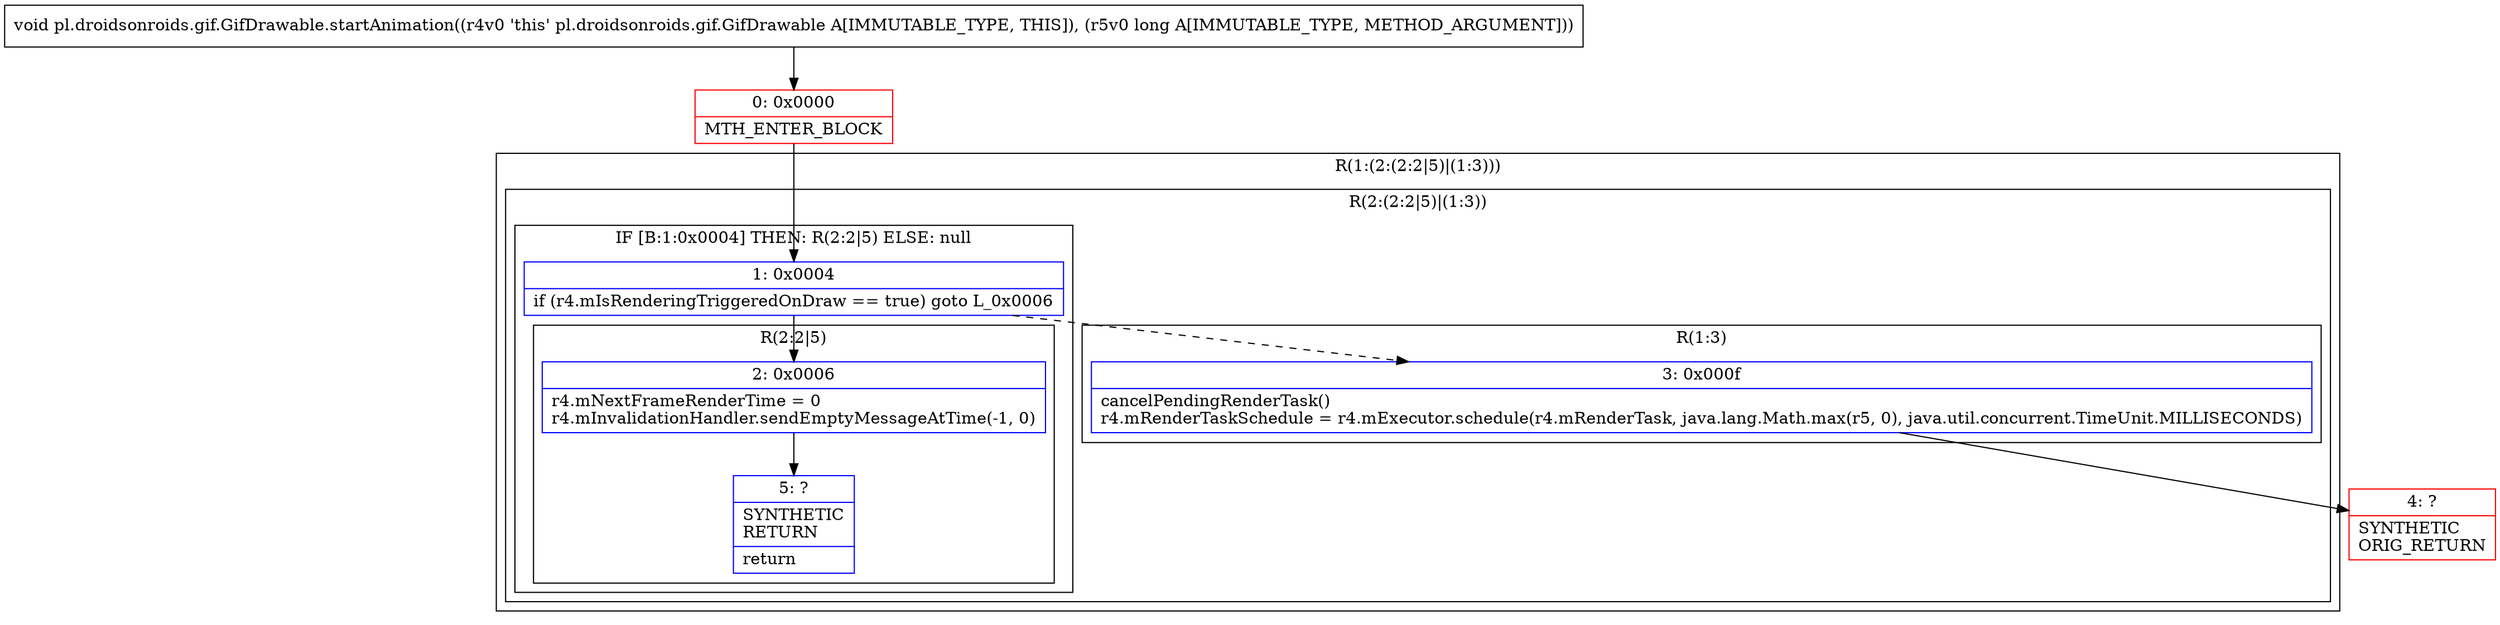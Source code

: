 digraph "CFG forpl.droidsonroids.gif.GifDrawable.startAnimation(J)V" {
subgraph cluster_Region_935308170 {
label = "R(1:(2:(2:2|5)|(1:3)))";
node [shape=record,color=blue];
subgraph cluster_Region_1952123585 {
label = "R(2:(2:2|5)|(1:3))";
node [shape=record,color=blue];
subgraph cluster_IfRegion_1960973780 {
label = "IF [B:1:0x0004] THEN: R(2:2|5) ELSE: null";
node [shape=record,color=blue];
Node_1 [shape=record,label="{1\:\ 0x0004|if (r4.mIsRenderingTriggeredOnDraw == true) goto L_0x0006\l}"];
subgraph cluster_Region_700821598 {
label = "R(2:2|5)";
node [shape=record,color=blue];
Node_2 [shape=record,label="{2\:\ 0x0006|r4.mNextFrameRenderTime = 0\lr4.mInvalidationHandler.sendEmptyMessageAtTime(\-1, 0)\l}"];
Node_5 [shape=record,label="{5\:\ ?|SYNTHETIC\lRETURN\l|return\l}"];
}
}
subgraph cluster_Region_1668066583 {
label = "R(1:3)";
node [shape=record,color=blue];
Node_3 [shape=record,label="{3\:\ 0x000f|cancelPendingRenderTask()\lr4.mRenderTaskSchedule = r4.mExecutor.schedule(r4.mRenderTask, java.lang.Math.max(r5, 0), java.util.concurrent.TimeUnit.MILLISECONDS)\l}"];
}
}
}
Node_0 [shape=record,color=red,label="{0\:\ 0x0000|MTH_ENTER_BLOCK\l}"];
Node_4 [shape=record,color=red,label="{4\:\ ?|SYNTHETIC\lORIG_RETURN\l}"];
MethodNode[shape=record,label="{void pl.droidsonroids.gif.GifDrawable.startAnimation((r4v0 'this' pl.droidsonroids.gif.GifDrawable A[IMMUTABLE_TYPE, THIS]), (r5v0 long A[IMMUTABLE_TYPE, METHOD_ARGUMENT])) }"];
MethodNode -> Node_0;
Node_1 -> Node_2;
Node_1 -> Node_3[style=dashed];
Node_2 -> Node_5;
Node_3 -> Node_4;
Node_0 -> Node_1;
}

